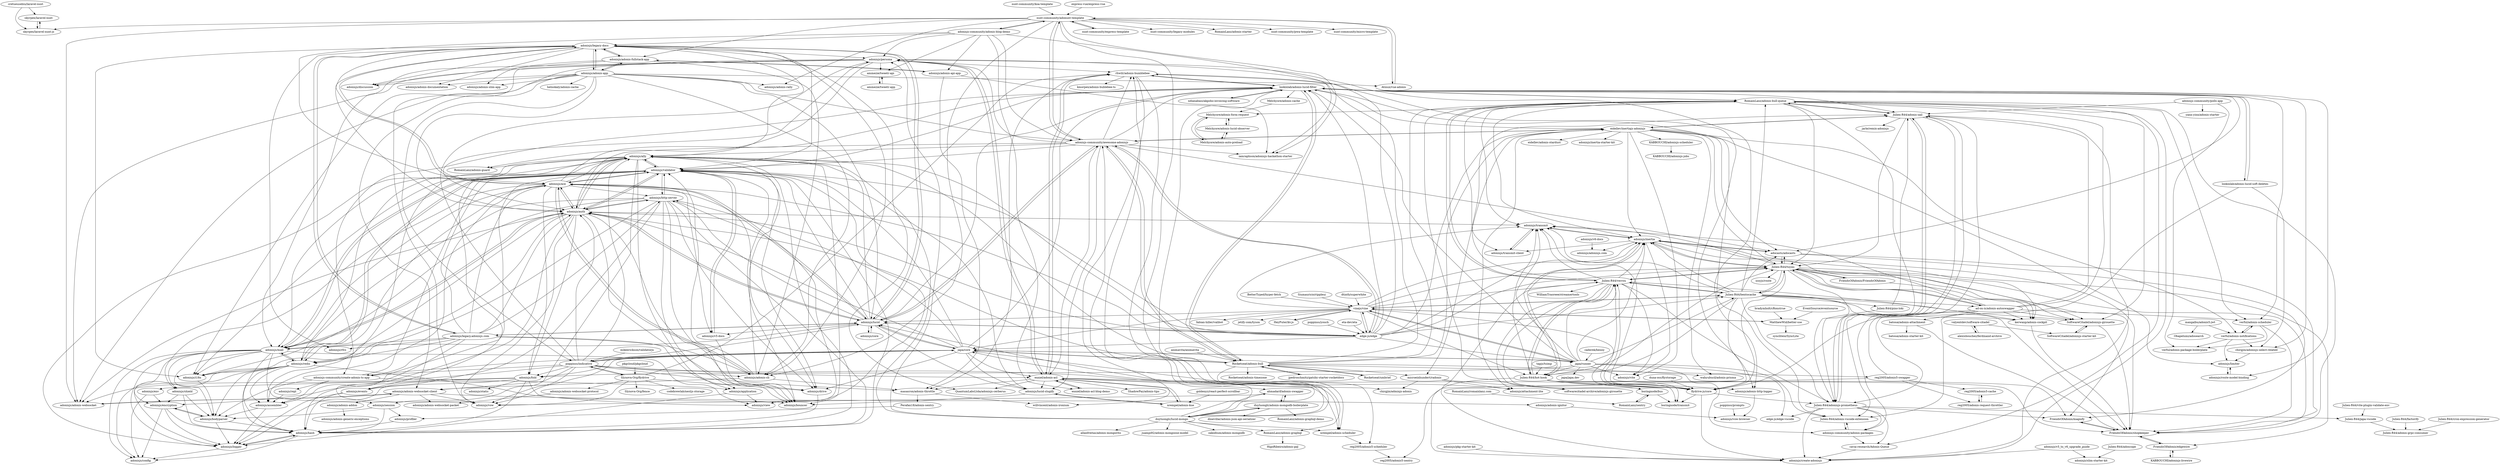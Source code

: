 digraph G {
"cretueusebiu/laravel-nuxt" -> "skyrpex/laravel-nuxt" ["e"=1]
"cretueusebiu/laravel-nuxt" -> "skyrpex/laravel-nuxt-js" ["e"=1]
"adonisjs-community/adonis-blog-demo" -> "iamraphson/adonisjs-hackathon-starter"
"adonisjs-community/adonis-blog-demo" -> "adonisjs/legacy-docs"
"adonisjs-community/adonis-blog-demo" -> "nuxt-community/adonuxt-template"
"adonisjs-community/adonis-blog-demo" -> "adonisjs-community/awesome-adonisjs"
"adonisjs-community/adonis-blog-demo" -> "adonisjs/persona"
"adonisjs-community/adonis-blog-demo" -> "adonisjs/ace"
"adonisjs-community/adonis-blog-demo" -> "ammezie/tweetr-api"
"adonisjs-community/adonis-blog-demo" -> "enniel/adonis-acl-blog-demo"
"adonisjs-community/adonis-blog-demo" -> "adonisjs/adonis-api-app"
"lookinlab/adonis-lucid-filter" -> "RomainLanz/adonis-bull-queue"
"lookinlab/adonis-lucid-filter" -> "lookinlab/adonis-lucid-soft-deletes"
"lookinlab/adonis-lucid-filter" -> "Julien-R44/adonis-vscode-extension"
"lookinlab/adonis-lucid-filter" -> "Melchyore/adonis-cache"
"lookinlab/adonis-lucid-filter" -> "Rocketseat/adonis-bull"
"lookinlab/adonis-lucid-filter" -> "chirgjin/adonisjs-select-related"
"lookinlab/adonis-lucid-filter" -> "reg2005/adonis5-scheduler"
"lookinlab/adonis-lucid-filter" -> "adonisjs/route-model-binding"
"lookinlab/adonis-lucid-filter" -> "Julien-R44/adonis-sail"
"lookinlab/adonis-lucid-filter" -> "verful/adonis-scheduler"
"lookinlab/adonis-lucid-filter" -> "adonisjs-community/create-adonis-ts-app"
"lookinlab/adonis-lucid-filter" -> "rhwilr/adonis-bumblebee"
"lookinlab/adonis-lucid-filter" -> "adocasts/adocasts"
"lookinlab/adonis-lucid-filter" -> "ndianabasi/akpoho-invoicing-software"
"lookinlab/adonis-lucid-filter" -> "adonisjs/validator"
"adonisjs/http-server" -> "adonisjs/auth"
"adonisjs/http-server" -> "adonisjs/validator"
"adonisjs/http-server" -> "adonisjs/drive"
"adonisjs/http-server" -> "adonisjs/view"
"adonisjs/http-server" -> "adonisjs/bouncer"
"adonisjs/http-server" -> "adonisjs/events"
"adonisjs/http-server" -> "adonisjs/redis"
"adonisjs/http-server" -> "adonisjs/i18n"
"adonisjs/http-server" -> "adonisjs/hash"
"adonisjs/http-server" -> "adonisjs/mail"
"adonisjs/http-server" -> "adonisjs/application"
"adonisjs/env" -> "adonisjs/config"
"adonisjs/env" -> "adonisjs/encryption"
"adonisjs/adonis-api-app" -> "iamraphson/adonisjs-hackathon-starter"
"adonisjs/adonis-api-app" -> "adonisjs/adonis-fullstack-app"
"adonisjs/adonis-api-app" -> "masasron/adonis-throttle"
"rhwilr/adonis-bumblebee" -> "enniel/adonis-acl"
"rhwilr/adonis-bumblebee" -> "masasron/adonis-throttle"
"rhwilr/adonis-bumblebee" -> "lookinlab/adonis-lucid-filter"
"rhwilr/adonis-bumblebee" -> "adonisjs/adonis-http-logger"
"rhwilr/adonis-bumblebee" -> "willvincent/adonis-ironium"
"rhwilr/adonis-bumblebee" -> "kmorpex/adonis-bublebee-ts"
"rhwilr/adonis-bumblebee" -> "RomainLanz/adonis-graphql"
"adonisjs/adonis-websocket-protocol" -> "adonisjs/adonis-websocket-packet"
"Perafan18/adonis-sentry" -> "adonisjs/profiler"
"adonisjs/legacy.adonisjs.com" -> "adonisjs/legacy-docs"
"adonisjs/legacy.adonisjs.com" -> "adonisjs/validator"
"adonisjs/legacy.adonisjs.com" -> "adonisjs/lucid"
"adonisjs/legacy.adonisjs.com" -> "adonisjs/auth"
"adonisjs/legacy.adonisjs.com" -> "adonisjs/rfcs"
"adonisjs/legacy.adonisjs.com" -> "adonisjs/ace"
"adonisjs/legacy.adonisjs.com" -> "adonisjs/http-server"
"adonisjs/legacy.adonisjs.com" -> "adonisjs-community/create-adonis-ts-app"
"adonisjs/legacy.adonisjs.com" -> "adonisjs/adonis-cli"
"adonisjs/legacy.adonisjs.com" -> "adonisjs/bouncer"
"adonisjs/legacy.adonisjs.com" -> "adonisjs/redis"
"adonisjs/legacy.adonisjs.com" -> "adonisjs/mail"
"adonisjs/legacy.adonisjs.com" -> "adonisjs/vow"
"adonisjs/persona" -> "enniel/adonis-acl"
"adonisjs/persona" -> "adonisjs/adonis-http-logger"
"adonisjs/persona" -> "adonisjs/adonis-websocket"
"adonisjs/persona" -> "adonisjs/mail"
"adonisjs/persona" -> "adonisjs/vow"
"adonisjs/persona" -> "adonisjs/auth"
"adonisjs/persona" -> "adonisjs/i18n"
"adonisjs/persona" -> "rhwilr/adonis-bumblebee"
"adonisjs/persona" -> "ammezie/tweetr-api"
"adonisjs/persona" -> "RomainLanz/adonis-guard"
"adonisjs/adonis-fullstack-app" -> "adonisjs/adonis-slim-app"
"adonisjs/adonis-fullstack-app" -> "adonisjs/legacy-docs"
"adonisjs/adonis-fullstack-app" -> "adonisjs/adonis-app"
"adonisjs/adonis-fullstack-app" -> "adonisjs/adonis-api-app"
"adonisjs/adonis-fullstack-app" -> "adonisjs/discussion"
"adonisjs/adonis-fullstack-app" -> "adonisjs/adonis-cli"
"RomainLanz/adonis-graphql" -> "HigoRibeiro/adonis-gql"
"adonisjs/adonis-http-logger" -> "adonisjs/vow-browser"
"adonisjs/application" -> "adonisjs/logger"
"adonisjs/application" -> "adonisjs/view"
"ahmadarif/adonis-swagger" -> "duyluonglc/adonis-mongodb-boilerplate"
"ahmadarif/adonis-swagger" -> "adonisjs/vow"
"skyrpex/laravel-nuxt-js" -> "skyrpex/laravel-nuxt"
"enniel/adonis-acl-blog-demo" -> "enniel/adonis-acl"
"adonisjs-community/create-adonis-ts-app" -> "adonisjs/assembler"
"adonisjs-community/create-adonis-ts-app" -> "adonisjs/repl"
"adonisjs-community/create-adonis-ts-app" -> "adonisjs/validator"
"adonisjs-community/create-adonis-ts-app" -> "adonisjs/application"
"adonisjs-community/create-adonis-ts-app" -> "adonisjs/bodyparser"
"ammezie/tweetr-app" -> "ammezie/tweetr-api"
"skyrpex/laravel-nuxt" -> "skyrpex/laravel-nuxt-js"
"adonisjs/logger" -> "adonisjs/hash"
"adonisjs/logger" -> "adonisjs/config"
"adonisjs/events" -> "adonisjs/hash"
"adonisjs/events" -> "adonisjs/logger"
"adonisjs/hash" -> "adonisjs/config"
"adonisjs/hash" -> "adonisjs/logger"
"ammezie/tweetr-api" -> "ammezie/tweetr-app"
"adonisjs/lucid-slugify" -> "nrempel/adonis-kue"
"adonisjs/lucid-slugify" -> "adonisjs/validator"
"adonisjs/lucid-slugify" -> "adonisjs/bouncer"
"adonisjs/shield" -> "adonisjs/bodyparser"
"adonisjs/shield" -> "adonisjs/encryption"
"adonisjs/shield" -> "adonisjs/hash"
"adonisjs/adonis-addon" -> "adonisjs/adonis-generic-exceptions"
"adonisjs/drive" -> "adonisjs/hash"
"eta-dev/eta" -> "edge-js/edge" ["e"=1]
"Rocketseat/umbriel" -> "Rocketseat/adonis-bull" ["e"=1]
"jpedroschmitz/gatsby-starter-rocketdocs" -> "Rocketseat/adonis-bull" ["e"=1]
"pkgcloud/pkgcloud" -> "Slynova-Org/flydrive" ["e"=1]
"animavita/animavita" -> "Rocketseat/adonis-bull" ["e"=1]
"reg2005/adonis5-scheduler" -> "reg2005/adonis5-sentry"
"Rocketseat/adonis-bull" -> "lookinlab/adonis-lucid-filter"
"Rocketseat/adonis-bull" -> "Rocketseat/umbriel" ["e"=1]
"Rocketseat/adonis-bull" -> "adonisjs-community/awesome-adonisjs"
"Rocketseat/adonis-bull" -> "RomainLanz/adonis-bull-queue"
"Rocketseat/adonis-bull" -> "japa/core"
"Rocketseat/adonis-bull" -> "adonisjs/ally"
"Rocketseat/adonis-bull" -> "wahyubucil/adonis-prisma"
"Rocketseat/adonis-bull" -> "adonisjs/auth"
"Rocketseat/adonis-bull" -> "Rocketseat/adonis-timezone"
"Rocketseat/adonis-bull" -> "reg2005/adonis5-swagger"
"Rocketseat/adonis-bull" -> "microeinhundert/radonis"
"Rocketseat/adonis-bull" -> "eidellev/inertiajs-adonisjs"
"Rocketseat/adonis-bull" -> "jpedroschmitz/gatsby-starter-rocketdocs" ["e"=1]
"Rocketseat/adonis-bull" -> "chirgjin/adminjs-adonis"
"Rocketseat/adonis-bull" -> "rhwilr/adonis-bumblebee"
"caderek/benny" -> "japa/runner"
"reg2005/adonis5-swagger" -> "reg2005/adonis-request-throttler"
"reg2005/adonis5-swagger" -> "reg2005/adonis5-sentry"
"reg2005/adonis5-swagger" -> "Julien-R44/adonis-sail"
"reg2005/adonis5-swagger" -> "reg2005/adonis5-cache"
"adonisjs/encryption" -> "adonisjs/hash"
"adonisjs/encryption" -> "adonisjs/logger"
"adonisjs/encryption" -> "adonisjs/config"
"adonisjs/encryption" -> "adonisjs/bodyparser"
"reg2005/adonis5-cache" -> "reg2005/adonis-request-throttler"
"poppinss/prompts" -> "adonisjs/vow-browser"
"adonisjs/profiler" -> "adonisjs/hash"
"adonisjs/assembler" -> "adonisjs/logger"
"adonisjs/assembler" -> "adonisjs/bodyparser"
"EventSource/eventsource" -> "MatthewWid/better-sse" ["e"=1]
"ndianabasi/akpoho-invoicing-software" -> "lookinlab/adonis-lucid-filter"
"eidellev/inertiajs-adonisjs" -> "Julien-R44/adonis-sail"
"eidellev/inertiajs-adonisjs" -> "adonisjs/inertia"
"eidellev/inertiajs-adonisjs" -> "microeinhundert/radonis"
"eidellev/inertiajs-adonisjs" -> "adonisjs/vite"
"eidellev/inertiajs-adonisjs" -> "eidellev/adonis-stardust"
"eidellev/inertiajs-adonisjs" -> "wahyubucil/adonis-prisma"
"eidellev/inertiajs-adonisjs" -> "Julien-R44/tuyau"
"eidellev/inertiajs-adonisjs" -> "lookinlab/adonis-lucid-filter"
"eidellev/inertiajs-adonisjs" -> "verful/adonis-notifications"
"eidellev/inertiajs-adonisjs" -> "adonisjs/limiter"
"eidellev/inertiajs-adonisjs" -> "adonisjs/attachment-lite"
"eidellev/inertiajs-adonisjs" -> "adocasts/adocasts"
"eidellev/inertiajs-adonisjs" -> "adonisjs/inertia-starter-kit"
"eidellev/inertiajs-adonisjs" -> "adonisjs-community/awesome-adonisjs"
"eidellev/inertiajs-adonisjs" -> "KABBOUCHI/adonisjs-scheduler"
"MatthewWid/better-sse" -> "vinejs/vine"
"MatthewWid/better-sse" -> "syncliteio/SyncLite"
"Julien-R44/pino-loki" -> "Julien-R44/adonisjs-prometheus"
"Julien-R44/pino-loki" -> "Julien-R44/adonis-sail"
"poppinss/indicative" -> "japa/core"
"poppinss/indicative" -> "adonisjs/fold"
"poppinss/indicative" -> "adonisjs/vow"
"poppinss/indicative" -> "Slynova-Org/flydrive"
"poppinss/indicative" -> "enniel/adonis-acl"
"poppinss/indicative" -> "adonisjs/auth"
"poppinss/indicative" -> "masasron/adonis-throttle"
"poppinss/indicative" -> "adonisjs/ally"
"poppinss/indicative" -> "adonisjs/lucid"
"poppinss/indicative" -> "nrempel/adonis-scheduler"
"poppinss/indicative" -> "adonisjs/persona"
"poppinss/indicative" -> "adonisjs-community/create-adonis-ts-app"
"poppinss/indicative" -> "adonisjs/adonis-websocket-client"
"poppinss/indicative" -> "adonisjs/adonis-cli"
"poppinss/indicative" -> "adonisjs/adonis-websocket"
"adonisjs/transmit" -> "adonisjs/transmit-client"
"adonisjs/transmit" -> "adonisjs/inertia"
"adonisjs-community/polls-app" -> "yann-yinn/adonis-starter"
"adonisjs-community/polls-app" -> "verful/adonis-package-boilerplate"
"adonisjs-community/polls-app" -> "Julien-R44/adonis-sail"
"adonisjs/v5-docs" -> "adonisjs/validator"
"adonisjs/v5-docs" -> "adonisjs/bouncer"
"lookinlab/adonis-lucid-soft-deletes" -> "lookinlab/adonis-lucid-filter"
"lookinlab/adonis-lucid-soft-deletes" -> "chirgjin/adonisjs-select-related"
"lookinlab/adonis-lucid-soft-deletes" -> "Julien-R44/adonis-vscode-extension"
"cavai-research/Adonis-Queue" -> "adonisjs/create-adonisjs"
"adonisjs/repl" -> "adonisjs/assembler"
"reg2005/adonis-request-throttler" -> "reg2005/adonis5-cache"
"adonisjs/core" -> "adonisjs/lucid" ["e"=1]
"adonisjs/lucid" -> "adonisjs/ace"
"adonisjs/lucid" -> "adonisjs/auth"
"adonisjs/lucid" -> "adonisjs/validator"
"adonisjs/lucid" -> "adonisjs/legacy-docs"
"adonisjs/lucid" -> "edge-js/edge"
"adonisjs/lucid" -> "adonisjs-community/awesome-adonisjs"
"adonisjs/lucid" -> "adonisjs/http-server"
"adonisjs/lucid" -> "japa/core"
"adonisjs/lucid" -> "adonisjs/core" ["e"=1]
"adonisjs/lucid" -> "lookinlab/adonis-lucid-filter"
"adonisjs/lucid" -> "adonisjs/mail"
"adonisjs/lucid" -> "adonisjs/v5-docs"
"adonisjs/lucid" -> "adonisjs/ally"
"adonisjs/lucid" -> "adonisjs/legacy.adonisjs.com"
"adonisjs/lucid" -> "adonisjs/lucid-slugify"
"adonisjs/adonis-cli" -> "adonisjs/adonis-websocket-client"
"adonisjs/adonis-cli" -> "adonisjs/validator"
"adonisjs/adonis-cli" -> "masasron/adonis-throttle"
"adonisjs/adonis-cli" -> "adonisjs/ace"
"adonisjs/adonis-cli" -> "adonisjs/ally"
"BetterTyped/hyper-fetch" -> "vinejs/vine" ["e"=1]
"chirgjin/adonisjs-select-related" -> "adonisjs/limiter"
"maxgalbu/adonis5-jwt" -> "verful/adonis-notifications"
"maxgalbu/adonis5-jwt" -> "Obapelumi/adosearch"
"adonisjs/ace" -> "adonisjs/auth"
"adonisjs/ace" -> "adonisjs/validator"
"adonisjs/ace" -> "adonisjs/lucid"
"adonisjs/ace" -> "adonisjs/mail"
"adonisjs/ace" -> "adonisjs/v5-docs"
"adonisjs/ace" -> "adonisjs/http-server"
"adonisjs/ace" -> "adonisjs/redis"
"adonisjs/ace" -> "adonisjs/fold"
"adonisjs/ace" -> "adonisjs/ally"
"adonisjs/ace" -> "adonisjs/adonis-cli"
"adonisjs/ace" -> "lookinlab/adonis-lucid-filter"
"adonisjs/ace" -> "adonisjs/assembler"
"adonisjs/ace" -> "adonisjs/legacy-docs"
"adonisjs/ace" -> "adonisjs/drive"
"adonisjs/ace" -> "adonisjs/shield"
"adonisjs/validator" -> "adonisjs/auth"
"adonisjs/validator" -> "adonisjs/mail"
"adonisjs/validator" -> "adonisjs/http-server"
"adonisjs/validator" -> "adonisjs/redis"
"adonisjs/validator" -> "adonisjs/assembler"
"adonisjs/validator" -> "adonisjs/bouncer"
"adonisjs/validator" -> "adonisjs/ace"
"adonisjs/validator" -> "adonisjs/i18n"
"adonisjs/validator" -> "adonisjs/ally"
"adonisjs/validator" -> "adonisjs/view"
"adonisjs/validator" -> "adonisjs/drive"
"adonisjs/validator" -> "adonisjs/hash"
"adonisjs/validator" -> "adonisjs/v5-docs"
"adonisjs/legacy-docs" -> "adonisjs/validator"
"adonisjs/legacy-docs" -> "adonisjs/adonis-documentation"
"adonisjs/legacy-docs" -> "adonisjs/rfcs"
"adonisjs/legacy-docs" -> "adonisjs/legacy.adonisjs.com"
"adonisjs/legacy-docs" -> "adonisjs/lucid"
"adonisjs/legacy-docs" -> "adonisjs/adonis-fullstack-app"
"adonisjs/legacy-docs" -> "adonisjs/ace"
"adonisjs/legacy-docs" -> "adonisjs/auth"
"adonisjs/legacy-docs" -> "adonisjs/ally"
"adonisjs/legacy-docs" -> "adonisjs/adonis-app"
"adonisjs/legacy-docs" -> "adonisjs/i18n"
"adonisjs/legacy-docs" -> "adonisjs/adonis-cli"
"adonisjs/legacy-docs" -> "QuantumLabsLtda/adonisjs-cerberus"
"adonisjs/legacy-docs" -> "adonisjs/discussion"
"adonisjs/legacy-docs" -> "adonisjs/persona"
"adocasts/adocasts" -> "FriendsOfAdonis/shopkeeper"
"adocasts/adocasts" -> "FriendsOfAdonis/magnify"
"adocasts/adocasts" -> "Julien-R44/tuyau"
"adocasts/adocasts" -> "adonisjs/inertia"
"adonisjs/adonis-app" -> "adonisjs/legacy-docs"
"adonisjs/adonis-app" -> "adonisjs/adonis-documentation"
"adonisjs/adonis-app" -> "adonisjs/adonis-fullstack-app"
"adonisjs/adonis-app" -> "adonisjs/adonis-websocket-client"
"adonisjs/adonis-app" -> "adonisjs/discussion"
"adonisjs/adonis-app" -> "adonisjs/adonis-websocket"
"adonisjs/adonis-app" -> "adonisjs/adonis-rally"
"adonisjs/adonis-app" -> "adonisjs/auth"
"adonisjs/adonis-app" -> "adonisjs/adonis-cli"
"adonisjs/adonis-app" -> "poppinss/indicative"
"adonisjs/adonis-app" -> "helnokaly/adonis-cache"
"adonisjs/adonis-app" -> "Atinux/vue-adonis"
"adonisjs/adonis-app" -> "adonisjs/lucid"
"adonisjs/adonis-app" -> "adonisjs/adonis-slim-app"
"adonisjs/adonis-app" -> "adonisjs-community/awesome-adonisjs"
"Julien-R44/adonisjs-prometheus" -> "Julien-R44/adonis-sail"
"Julien-R44/adonisjs-prometheus" -> "adonisjs/create-adonisjs"
"Julien-R44/adonisjs-prometheus" -> "Julien-R44/adonis-vscode-extension"
"Julien-R44/adonisjs-prometheus" -> "edge-js/edge-vscode"
"Julien-R44/adonisjs-prometheus" -> "cavai-research/Adonis-Queue"
"Julien-R44/adonisjs-prometheus" -> "FriendsOfAdonis/magnify"
"Julien-R44/adonisjs-prometheus" -> "adonisjs-community/adonis-packages"
"Julien-R44/adonisjs-prometheus" -> "Julien-R44/japa-vscode"
"japa/runner" -> "japa/core"
"japa/runner" -> "Julien-R44/hot-hook"
"japa/runner" -> "lookinlab/adonis-lucid-filter"
"japa/runner" -> "Julien-R44/verrou"
"japa/runner" -> "adonisjs/transmit"
"japa/runner" -> "adonisjs/inertia"
"japa/runner" -> "adonisjs-community/adonis-packages"
"japa/runner" -> "adonisjs/fold"
"japa/runner" -> "adonisjs/vite"
"japa/runner" -> "Julien-R44/adonis-vscode-extension"
"japa/runner" -> "Julien-R44/bentocache"
"japa/runner" -> "edge-js/edge-vscode"
"japa/runner" -> "japa/japa.dev"
"japa/runner" -> "vinejs/vine"
"adonisjs/fold" -> "adonisjs/logger"
"adonisjs/fold" -> "adonisjs/events"
"adonisjs/fold" -> "adonisjs/encryption"
"adonisjs/fold" -> "adonisjs/env"
"adonisjs/fold" -> "adonisjs/static"
"adonisjs/fold" -> "adonisjs/bouncer"
"adonisjs/fold" -> "adonisjs/hash"
"Julien-R44/adonis-sail" -> "Julien-R44/adonisjs-prometheus"
"Julien-R44/adonis-sail" -> "adonisjs-community/adonis-packages"
"Julien-R44/adonis-sail" -> "Julien-R44/adonis-vscode-extension"
"Julien-R44/adonis-sail" -> "eidellev/inertiajs-adonisjs"
"Julien-R44/adonis-sail" -> "adonisjs/create-adonisjs"
"Julien-R44/adonis-sail" -> "RomainLanz/adonis-bull-queue"
"Julien-R44/adonis-sail" -> "jarle/remix-adonisjs"
"Julien-R44/adonis-sail" -> "Julien-R44/tuyau"
"adonisjs/route-model-binding" -> "adonisjs/limiter"
"ad-on-is/adonis-autoswagger" -> "Julien-R44/tuyau"
"ad-on-is/adonis-autoswagger" -> "adonisjs/transmit"
"ad-on-is/adonis-autoswagger" -> "kerwanp/adonis-cockpit"
"ad-on-is/adonis-autoswagger" -> "RomainLanz/adonis-bull-queue"
"ad-on-is/adonis-autoswagger" -> "batosai/adonis-attachment"
"ad-on-is/adonis-autoswagger" -> "Julien-R44/adonisjs-prometheus"
"ad-on-is/adonis-autoswagger" -> "Julien-R44/adonis-sail"
"ad-on-is/adonis-autoswagger" -> "flydrive-js/core"
"ad-on-is/adonis-autoswagger" -> "SoftwareCitadel/adonisjs-girouette"
"ad-on-is/adonis-autoswagger" -> "verful/adonis-scheduler"
"Julien-R44/adonis-vscode-extension" -> "adonisjs-community/adonis-packages"
"microeinhundert/radonis" -> "softwarecitadel-archive/adonisjs-girouette"
"microeinhundert/radonis" -> "chirgjin/adminjs-adonis"
"microeinhundert/radonis" -> "adonisjs/attachment-lite"
"adonisjs-community/adonis-packages" -> "cavai-research/Adonis-Queue"
"adonisjs-community/adonis-packages" -> "Julien-R44/adonis-vscode-extension"
"verful/adonis-notifications" -> "verful/adonis-scheduler"
"verful/adonis-notifications" -> "chirgjin/adonisjs-select-related"
"verful/adonis-notifications" -> "adonisjs/limiter"
"verful/adonis-notifications" -> "verful/adonis-package-boilerplate"
"Melchyore/adonis-lucid-observer" -> "Melchyore/adonis-form-request"
"Melchyore/adonis-lucid-observer" -> "Melchyore/adonis-auto-preload"
"Melchyore/adonis-cache" -> "Melchyore/adonis-form-request"
"Julien-R44/adoscope" -> "adonisjs/slim-starter-kit"
"Julien-R44/cron-expression-generator" -> "Julien-R44/adonis-grpc-consumer"
"Siumauricio/rippleui" -> "vinejs/vine" ["e"=1]
"mikeerickson/validatorjs" -> "poppinss/indicative" ["e"=1]
"Julien-R44/vite-plugin-validate-env" -> "Julien-R44/japa-vscode"
"KABBOUCHI/adonisjs-scheduler" -> "KABBOUCHI/adonisjs-jobs"
"adonisjs/mail" -> "adonisjs/redis"
"adonisjs/mail" -> "adonisjs/validator"
"adonisjs/mail" -> "adonisjs/auth"
"adonisjs/mail" -> "adonisjs/view"
"adonisjs/mail" -> "adonisjs/i18n"
"adonisjs/mail" -> "adonisjs/bodyparser"
"adonisjs/mail" -> "adonisjs/encryption"
"adonisjs/mail" -> "adonisjs/session"
"adonisjs/mail" -> "adonisjs/config"
"adonisjs/mail" -> "adonisjs/hash"
"adonisjs/mail" -> "adonisjs/logger"
"adonisjs/mail" -> "adonisjs/shield"
"adonisjs/auth" -> "adonisjs/validator"
"adonisjs/auth" -> "adonisjs/http-server"
"adonisjs/auth" -> "adonisjs/mail"
"adonisjs/auth" -> "adonisjs/bouncer"
"adonisjs/auth" -> "adonisjs/ace"
"adonisjs/auth" -> "adonisjs/redis"
"adonisjs/auth" -> "adonisjs/i18n"
"adonisjs/auth" -> "adonisjs/lucid"
"adonisjs/auth" -> "adonisjs/drive"
"adonisjs/auth" -> "adonisjs/ally"
"adonisjs/auth" -> "adonisjs/fold"
"adonisjs/auth" -> "adonisjs/vow"
"adonisjs/auth" -> "adonisjs/hash"
"adonisjs/auth" -> "adonisjs/adonis-websocket"
"adonisjs/auth" -> "adonisjs/transmit"
"adonisjs/limiter" -> "adonisjs/route-model-binding"
"RomainLanz/adonis-bull-queue" -> "cavai-research/Adonis-Queue"
"RomainLanz/adonis-bull-queue" -> "lookinlab/adonis-lucid-filter"
"RomainLanz/adonis-bull-queue" -> "adonisjs/transmit"
"RomainLanz/adonis-bull-queue" -> "Julien-R44/adonis-sail"
"RomainLanz/adonis-bull-queue" -> "adonisjs/transmit-client"
"RomainLanz/adonis-bull-queue" -> "Julien-R44/adonisjs-prometheus"
"RomainLanz/adonis-bull-queue" -> "Julien-R44/verrou"
"RomainLanz/adonis-bull-queue" -> "SoftwareCitadel/adonisjs-girouette"
"RomainLanz/adonis-bull-queue" -> "verful/adonis-scheduler"
"RomainLanz/adonis-bull-queue" -> "adonisjs/create-adonisjs"
"RomainLanz/adonis-bull-queue" -> "Melchyore/adonis-form-request"
"RomainLanz/adonis-bull-queue" -> "softwarecitadel-archive/adonisjs-girouette"
"RomainLanz/adonis-bull-queue" -> "FriendsOfAdonis/shopkeeper"
"RomainLanz/adonis-bull-queue" -> "adonisjs/inertia"
"RomainLanz/adonis-bull-queue" -> "Julien-R44/tuyau"
"Julien-R44/japa-vscode" -> "Julien-R44/adonis-grpc-consumer"
"Julien-R44/factorify" -> "Julien-R44/adonis-grpc-consumer"
"Melchyore/adonis-auto-preload" -> "Melchyore/adonis-form-request"
"Melchyore/adonis-auto-preload" -> "Melchyore/adonis-lucid-observer"
"Melchyore/adonis-form-request" -> "Melchyore/adonis-auto-preload"
"Melchyore/adonis-form-request" -> "Melchyore/adonis-lucid-observer"
"adonisjs-community/awesome-adonisjs" -> "adonisjs/lucid"
"adonisjs-community/awesome-adonisjs" -> "Rocketseat/adonis-bull"
"adonisjs-community/awesome-adonisjs" -> "lookinlab/adonis-lucid-filter"
"adonisjs-community/awesome-adonisjs" -> "eidellev/inertiajs-adonisjs"
"adonisjs-community/awesome-adonisjs" -> "adonisjs/ally"
"adonisjs-community/awesome-adonisjs" -> "adonisjs/auth"
"adonisjs-community/awesome-adonisjs" -> "rhwilr/adonis-bumblebee"
"adonisjs-community/awesome-adonisjs" -> "iamraphson/adonisjs-hackathon-starter"
"adonisjs-community/awesome-adonisjs" -> "edge-js/edge"
"adonisjs-community/awesome-adonisjs" -> "enniel/adonis-acl"
"adonisjs-community/awesome-adonisjs" -> "adonisjs/persona"
"adonisjs-community/awesome-adonisjs" -> "adonisjs/validator"
"adonisjs-community/awesome-adonisjs" -> "nuxt-community/adonuxt-template"
"adonisjs-community/awesome-adonisjs" -> "adocasts/adocasts"
"adonisjs-community/awesome-adonisjs" -> "adonisjs/lucid-slugify"
"HeyPuter/kv.js" -> "vinejs/vine" ["e"=1]
"vinejs/vine" -> "Julien-R44/bentocache"
"vinejs/vine" -> "Julien-R44/verrou"
"vinejs/vine" -> "Julien-R44/tuyau"
"vinejs/vine" -> "adonisjs/lucid"
"vinejs/vine" -> "edge-js/edge"
"vinejs/vine" -> "japa/runner"
"vinejs/vine" -> "adonisjs/inertia"
"vinejs/vine" -> "flydrive-js/core"
"vinejs/vine" -> "Julien-R44/hot-hook"
"vinejs/vine" -> "fabian-hiller/valibot" ["e"=1]
"vinejs/vine" -> "HeyPuter/kv.js" ["e"=1]
"vinejs/vine" -> "japa/core"
"vinejs/vine" -> "jetify-com/tyson" ["e"=1]
"vinejs/vine" -> "MatthewWid/better-sse"
"vinejs/vine" -> "adonisjs/transmit"
"bradymholt/cRonstrue" -> "MatthewWid/better-sse" ["e"=1]
"dtinth/superwhite" -> "vinejs/vine"
"adonisjs/pkg-starter-kit" -> "adonisjs/create-adonisjs"
"Julien-R44/bentocache" -> "Julien-R44/verrou"
"Julien-R44/bentocache" -> "Julien-R44/tuyau"
"Julien-R44/bentocache" -> "Julien-R44/hot-hook"
"Julien-R44/bentocache" -> "adonisjs/inertia"
"Julien-R44/bentocache" -> "RomainLanz/adonis-bull-queue"
"Julien-R44/bentocache" -> "flydrive-js/core"
"Julien-R44/bentocache" -> "FriendsOfAdonis/shopkeeper"
"Julien-R44/bentocache" -> "SoftwareCitadel/adonisjs-girouette"
"Julien-R44/bentocache" -> "adonisjs/transmit"
"Julien-R44/bentocache" -> "Julien-R44/adonisjs-prometheus"
"Julien-R44/bentocache" -> "kerwanp/adonis-cockpit"
"Julien-R44/bentocache" -> "adocasts/adocasts"
"Julien-R44/bentocache" -> "ad-on-is/adonis-autoswagger"
"Julien-R44/bentocache" -> "Julien-R44/pino-loki"
"Julien-R44/bentocache" -> "vinejs/vine"
"nrempel/adonis-scheduler" -> "reg2005/adonis5-scheduler"
"nrempel/adonis-kue" -> "enniel/adonis-acl"
"nrempel/adonis-kue" -> "adonisjs/lucid-slugify"
"goldenyz/react-perfect-scrollbar" -> "nrempel/adonis-kue" ["e"=1]
"adonisjs/i18n" -> "adonisjs/bodyparser"
"adonisjs/redis" -> "adonisjs/mail"
"adonisjs/redis" -> "adonisjs/validator"
"adonisjs/redis" -> "adonisjs/bodyparser"
"adonisjs/redis" -> "adonisjs/config"
"adonisjs/redis" -> "adonisjs/assembler"
"adonisjs/redis" -> "adonisjs/hash"
"adonisjs/redis" -> "adonisjs/i18n"
"adonisjs/redis" -> "adonisjs/logger"
"adonisjs/redis" -> "adonisjs/view"
"verful/adonis-scheduler" -> "verful/adonis-notifications"
"verful/adonis-scheduler" -> "FriendsOfAdonis/shopkeeper"
"verful/adonis-scheduler" -> "verful/adonis-package-boilerplate"
"adonisjs/v5_to_v6_upgrade_guide" -> "adonisjs/create-adonisjs"
"adonisjs/v5_to_v6_upgrade_guide" -> "adonisjs/slim-starter-kit"
"adonisjs/transmit-client" -> "adonisjs/transmit"
"adonisjs/v6-docs" -> "adonisjs/adonisjs.com"
"express-vue/express-vue" -> "nuxt-community/adonuxt-template" ["e"=1]
"tapjs/tsimp" -> "Julien-R44/hot-hook" ["e"=1]
"nuxt-community/express-template" -> "nuxt-community/adonuxt-template" ["e"=1]
"valyentdev/software-citadel" -> "alexisbouchez/ferdinand-archive"
"valyentdev/software-citadel" -> "SoftwareCitadel/adonisjs-starter-kit"
"RomainLanz/romainlanz.com" -> "RomainLanz/sentry" ["e"=1]
"duna-oss/flystorage" -> "flydrive-js/core"
"Atinux/vue-adonis" -> "nuxt-community/adonuxt-template"
"japa/core" -> "japa/runner"
"japa/core" -> "lookinlab/adonis-lucid-filter"
"japa/core" -> "adonisjs/fold"
"japa/core" -> "adonisjs/lucid"
"japa/core" -> "adonisjs/validator"
"japa/core" -> "adonisjs/auth"
"japa/core" -> "adonisjs/drive"
"japa/core" -> "adonisjs/vow"
"japa/core" -> "Rocketseat/adonis-bull"
"japa/core" -> "adonisjs/attachment-lite"
"japa/core" -> "adonisjs/http-server"
"japa/core" -> "poppinss/indicative"
"japa/core" -> "enniel/adonis-acl"
"japa/core" -> "adonisjs-community/create-adonis-ts-app"
"japa/core" -> "adonisjs/lucid-slugify"
"nuxt-community/adonuxt-template" -> "Atinux/vue-adonis"
"nuxt-community/adonuxt-template" -> "adonisjs-community/awesome-adonisjs"
"nuxt-community/adonuxt-template" -> "iamraphson/adonisjs-hackathon-starter"
"nuxt-community/adonuxt-template" -> "nuxt-community/legacy-modules" ["e"=1]
"nuxt-community/adonuxt-template" -> "nuxt-community/express-template" ["e"=1]
"nuxt-community/adonuxt-template" -> "adonisjs/adonis-cli"
"nuxt-community/adonuxt-template" -> "adonisjs-community/adonis-blog-demo"
"nuxt-community/adonuxt-template" -> "adonisjs/adonis-rally"
"nuxt-community/adonuxt-template" -> "nrempel/adonis-scheduler"
"nuxt-community/adonuxt-template" -> "RomainLanz/adonis-starter"
"nuxt-community/adonuxt-template" -> "nuxt-community/pwa-template" ["e"=1]
"nuxt-community/adonuxt-template" -> "nuxt-community/micro-template" ["e"=1]
"nuxt-community/adonuxt-template" -> "adonisjs/adonis-fullstack-app"
"nuxt-community/adonuxt-template" -> "skyrpex/laravel-nuxt-js"
"nuxt-community/adonuxt-template" -> "adonisjs/adonis-websocket"
"Julien-R44/hot-hook" -> "adonisjs/inertia"
"Julien-R44/hot-hook" -> "boringnode/bus"
"Julien-R44/hot-hook" -> "FriendsOfAdonis/shopkeeper"
"Julien-R44/hot-hook" -> "adonisjs/create-adonisjs"
"Julien-R44/hot-hook" -> "adonisjs/transmit"
"Julien-R44/hot-hook" -> "Julien-R44/verrou"
"Julien-R44/hot-hook" -> "flydrive-js/core"
"Julien-R44/hot-hook" -> "FriendsOfAdonis/magnify"
"Julien-R44/hot-hook" -> "boringnode/transmit"
"Julien-R44/hot-hook" -> "Julien-R44/tuyau"
"Julien-R44/tuyau" -> "SoftwareCitadel/adonisjs-girouette"
"Julien-R44/tuyau" -> "FriendsOfAdonis/shopkeeper"
"Julien-R44/tuyau" -> "Julien-R44/verrou"
"Julien-R44/tuyau" -> "izzyjs/route"
"Julien-R44/tuyau" -> "adonisjs/transmit"
"Julien-R44/tuyau" -> "adonisjs/inertia"
"Julien-R44/tuyau" -> "adocasts/adocasts"
"Julien-R44/tuyau" -> "FriendsOfAdonis/FriendsOfAdonis"
"Julien-R44/tuyau" -> "FriendsOfAdonis/edgewire"
"Julien-R44/tuyau" -> "Julien-R44/bentocache"
"Julien-R44/tuyau" -> "Julien-R44/adonisjs-prometheus"
"Julien-R44/tuyau" -> "kerwanp/adonis-cockpit"
"Julien-R44/tuyau" -> "ad-on-is/adonis-autoswagger"
"Julien-R44/tuyau" -> "flydrive-js/core"
"Julien-R44/tuyau" -> "FriendsOfAdonis/magnify"
"poppinss/youch" -> "edge-js/edge" ["e"=1]
"adonisjs/ally" -> "adonisjs/validator"
"adonisjs/ally" -> "adonisjs/auth"
"adonisjs/ally" -> "adonisjs/redis"
"adonisjs/ally" -> "adonisjs/session"
"adonisjs/ally" -> "adonisjs/mail"
"adonisjs/ally" -> "adonisjs/assembler"
"adonisjs/ally" -> "adonisjs/bouncer"
"adonisjs/ally" -> "adonisjs/hash"
"adonisjs/ally" -> "adonisjs/logger"
"adonisjs/ally" -> "adonisjs/events"
"adonisjs/ally" -> "RomainLanz/adonis-guard"
"adonisjs/ally" -> "adonisjs/application"
"duyluonglc/adonis-mongodb-boilerplate" -> "duyluonglc/lucid-mongo"
"duyluonglc/adonis-mongodb-boilerplate" -> "ahmadarif/adonis-swagger"
"duyluonglc/adonis-mongodb-boilerplate" -> "dinevillar/adonis-json-api-serializer"
"duyluonglc/adonis-mongodb-boilerplate" -> "RomainLanz/adonis-graphql-demo"
"Julien-R44/verrou" -> "Julien-R44/bentocache"
"Julien-R44/verrou" -> "Julien-R44/tuyau"
"Julien-R44/verrou" -> "flydrive-js/core"
"Julien-R44/verrou" -> "kerwanp/adonis-cockpit"
"Julien-R44/verrou" -> "WilliamTraoreee/streamertools" ["e"=1]
"Julien-R44/verrou" -> "Julien-R44/hot-hook"
"Julien-R44/verrou" -> "RomainLanz/adonis-bull-queue"
"Julien-R44/verrou" -> "adonisjs/vite"
"Julien-R44/verrou" -> "adonisjs/inertia"
"Julien-R44/verrou" -> "adonisjs/transmit"
"Julien-R44/verrou" -> "boringnode/transmit"
"Julien-R44/verrou" -> "Julien-R44/adonisjs-prometheus"
"Julien-R44/verrou" -> "adonisjs/create-adonisjs"
"Julien-R44/verrou" -> "Julien-R44/adonis-sail"
"Julien-R44/verrou" -> "boringnode/bus"
"adonisjs/inertia" -> "adonisjs/transmit"
"adonisjs/inertia" -> "adonisjs/vite"
"adonisjs/inertia" -> "Julien-R44/tuyau"
"adonisjs/inertia" -> "Julien-R44/hot-hook"
"adonisjs/inertia" -> "FriendsOfAdonis/shopkeeper"
"adonisjs/inertia" -> "kerwanp/adonis-cockpit"
"adonisjs/inertia" -> "adonisjs/adonisjs.com"
"adonisjs/inertia" -> "adonisjs/transmit-client"
"adonisjs/inertia" -> "SoftwareCitadel/adonisjs-girouette"
"adonisjs/inertia" -> "adocasts/adocasts"
"adonisjs/adonis-websocket" -> "adonisjs/adonis-websocket-client"
"adonisjs/adonis-websocket-client" -> "adonisjs/adonis-websocket"
"adonisjs/adonis-websocket-client" -> "adonisjs/vow"
"adonisjs/adonis-websocket-client" -> "adonisjs/adonis-websocket-packet"
"adonisjs/adonis-websocket-client" -> "adonisjs/adonis-ignitor"
"adonisjs/adonis-websocket-client" -> "adonisjs/adonis-addon"
"Slynova-Org/flydrive" -> "poppinss/indicative"
"Slynova-Org/flydrive" -> "Slynova-Org/fence"
"Slynova-Org/flydrive" -> "adonisjs/drive"
"Slynova-Org/flydrive" -> "adonisjs/vow"
"Slynova-Org/flydrive" -> "rhwilr/adonis-bumblebee"
"Slynova-Org/flydrive" -> "codebrewlab/nestjs-storage" ["e"=1]
"Slynova-Org/flydrive" -> "adonisjs/adonis-websocket-protocol"
"flydrive-js/core" -> "adonisjs/create-adonisjs"
"flydrive-js/core" -> "Julien-R44/verrou"
"flydrive-js/core" -> "Julien-R44/adonisjs-prometheus"
"flydrive-js/core" -> "boringnode/transmit"
"flydrive-js/core" -> "adonisjs/transmit"
"boringnode/bus" -> "boringnode/transmit"
"boringnode/bus" -> "RomainLanz/sentry"
"KABBOUCHI/adonisjs-livewire" -> "FriendsOfAdonis/edgewire"
"batosai/adonis-attachment" -> "batosai/adonis-starter-kit"
"batosai/adonis-attachment" -> "FriendsOfAdonis/shopkeeper"
"edge-js/edge" -> "adonisjs/lucid"
"edge-js/edge" -> "adonisjs-community/awesome-adonisjs"
"edge-js/edge" -> "eidellev/inertiajs-adonisjs"
"edge-js/edge" -> "vinejs/vine"
"edge-js/edge" -> "adonisjs/persona"
"edge-js/edge" -> "adonisjs/ally"
"edge-js/edge" -> "adonisjs/validator"
"edge-js/edge" -> "adonisjs/inertia"
"edge-js/edge" -> "japa/runner"
"edge-js/edge" -> "adonisjs/ace"
"edge-js/edge" -> "adonisjs/auth"
"edge-js/edge" -> "japa/core"
"edge-js/edge" -> "Julien-R44/tuyau"
"edge-js/edge" -> "Julien-R44/bentocache"
"edge-js/edge" -> "lookinlab/adonis-lucid-filter"
"nuxt-community/koa-template" -> "nuxt-community/adonuxt-template" ["e"=1]
"masasron/adonis-throttle" -> "willvincent/adonis-ironium"
"masasron/adonis-throttle" -> "Perafan18/adonis-sentry"
"duyluonglc/lucid-mongo" -> "duyluonglc/adonis-mongodb-boilerplate"
"duyluonglc/lucid-mongo" -> "allanfreitas/adonis-mongorito"
"duyluonglc/lucid-mongo" -> "juampi92/adonis-mongoose-model"
"duyluonglc/lucid-mongo" -> "rhwilr/adonis-bumblebee"
"duyluonglc/lucid-mongo" -> "nrempel/adonis-scheduler"
"duyluonglc/lucid-mongo" -> "ahmadarif/adonis-swagger"
"duyluonglc/lucid-mongo" -> "zakodium/adonis-mongodb"
"duyluonglc/lucid-mongo" -> "adonisjs/ally"
"duyluonglc/lucid-mongo" -> "adonisjs/lucid"
"duyluonglc/lucid-mongo" -> "adonisjs-community/awesome-adonisjs"
"duyluonglc/lucid-mongo" -> "japa/core"
"duyluonglc/lucid-mongo" -> "RomainLanz/adonis-graphql"
"duyluonglc/lucid-mongo" -> "adonisjs/persona"
"SoftwareCitadel/adonisjs-girouette" -> "SoftwareCitadel/adonisjs-starter-kit"
"SoftwareCitadel/adonisjs-girouette" -> "FriendsOfAdonis/shopkeeper"
"alexisbouchez/ferdinand-archive" -> "valyentdev/software-citadel"
"SoftwareCitadel/adonisjs-starter-kit" -> "SoftwareCitadel/adonisjs-girouette"
"FriendsOfAdonis/edgewire" -> "KABBOUCHI/adonisjs-livewire"
"FriendsOfAdonis/edgewire" -> "FriendsOfAdonis/shopkeeper"
"kerwanp/adonis-cockpit" -> "FriendsOfAdonis/shopkeeper"
"FriendsOfAdonis/FriendsOfAdonis" -> "kerwanp/adonis-cockpit"
"FriendsOfAdonis/FriendsOfAdonis" -> "Julien-R44/tuyau"
"RomainLanz/sentry" -> "boringnode/bus"
"FriendsOfAdonis/shopkeeper" -> "FriendsOfAdonis/magnify"
"FriendsOfAdonis/shopkeeper" -> "FriendsOfAdonis/edgewire"
"FriendsOfAdonis/magnify" -> "FriendsOfAdonis/shopkeeper"
"adonisjs/adonis-ignitor" -> "adonisjs/vow-browser"
"enniel/adonis-acl" -> "enniel/adonis-acl-blog-demo"
"enniel/adonis-acl" -> "nrempel/adonis-kue"
"enniel/adonis-acl" -> "rhwilr/adonis-bumblebee"
"enniel/adonis-acl" -> "adonisjs/persona"
"enniel/adonis-acl" -> "nrempel/adonis-scheduler"
"enniel/adonis-acl" -> "adonisjs/lucid-slugify"
"enniel/adonis-acl" -> "ahmadarif/adonis-swagger"
"enniel/adonis-acl" -> "QuantumLabsLtda/adonisjs-cerberus"
"enniel/adonis-acl" -> "masasron/adonis-throttle"
"enniel/adonis-acl" -> "adonisjs/adonis-http-logger"
"enniel/adonis-acl" -> "ShadowPaz/adonis-tips"
"adonisjs/session" -> "adonisjs/hash"
"adonisjs/session" -> "adonisjs/bodyparser"
"adonisjs/session" -> "adonisjs/profiler"
"adonisjs/bodyparser" -> "adonisjs/encryption"
"adonisjs/bodyparser" -> "adonisjs/hash"
"adonisjs/bodyparser" -> "adonisjs/logger"
"cretueusebiu/laravel-nuxt" ["l"="-15.286,27.822", "c"=29]
"skyrpex/laravel-nuxt" ["l"="-8.437,-31.67"]
"skyrpex/laravel-nuxt-js" ["l"="-8.434,-31.643"]
"adonisjs-community/adonis-blog-demo" ["l"="-8.413,-31.551"]
"iamraphson/adonisjs-hackathon-starter" ["l"="-8.383,-31.561"]
"adonisjs/legacy-docs" ["l"="-8.453,-31.523"]
"nuxt-community/adonuxt-template" ["l"="-8.423,-31.569"]
"adonisjs-community/awesome-adonisjs" ["l"="-8.399,-31.478"]
"adonisjs/persona" ["l"="-8.407,-31.516"]
"adonisjs/ace" ["l"="-8.451,-31.498"]
"ammezie/tweetr-api" ["l"="-8.393,-31.584"]
"enniel/adonis-acl-blog-demo" ["l"="-8.369,-31.546"]
"adonisjs/adonis-api-app" ["l"="-8.403,-31.57"]
"lookinlab/adonis-lucid-filter" ["l"="-8.396,-31.425"]
"RomainLanz/adonis-bull-queue" ["l"="-8.404,-31.367"]
"lookinlab/adonis-lucid-soft-deletes" ["l"="-8.394,-31.405"]
"Julien-R44/adonis-vscode-extension" ["l"="-8.397,-31.383"]
"Melchyore/adonis-cache" ["l"="-8.356,-31.376"]
"Rocketseat/adonis-bull" ["l"="-8.377,-31.442"]
"chirgjin/adonisjs-select-related" ["l"="-8.363,-31.391"]
"reg2005/adonis5-scheduler" ["l"="-8.346,-31.462"]
"adonisjs/route-model-binding" ["l"="-8.353,-31.402"]
"Julien-R44/adonis-sail" ["l"="-8.386,-31.355"]
"verful/adonis-scheduler" ["l"="-8.37,-31.36"]
"adonisjs-community/create-adonis-ts-app" ["l"="-8.46,-31.457"]
"rhwilr/adonis-bumblebee" ["l"="-8.363,-31.483"]
"adocasts/adocasts" ["l"="-8.411,-31.39"]
"ndianabasi/akpoho-invoicing-software" ["l"="-8.356,-31.432"]
"adonisjs/validator" ["l"="-8.455,-31.483"]
"adonisjs/http-server" ["l"="-8.464,-31.476"]
"adonisjs/auth" ["l"="-8.44,-31.487"]
"adonisjs/drive" ["l"="-8.427,-31.493"]
"adonisjs/view" ["l"="-8.491,-31.476"]
"adonisjs/bouncer" ["l"="-8.468,-31.495"]
"adonisjs/events" ["l"="-8.488,-31.462"]
"adonisjs/redis" ["l"="-8.484,-31.491"]
"adonisjs/i18n" ["l"="-8.471,-31.504"]
"adonisjs/hash" ["l"="-8.477,-31.476"]
"adonisjs/mail" ["l"="-8.474,-31.486"]
"adonisjs/application" ["l"="-8.491,-31.453"]
"adonisjs/env" ["l"="-8.528,-31.475"]
"adonisjs/config" ["l"="-8.508,-31.477"]
"adonisjs/encryption" ["l"="-8.508,-31.484"]
"adonisjs/adonis-fullstack-app" ["l"="-8.448,-31.562"]
"masasron/adonis-throttle" ["l"="-8.377,-31.501"]
"enniel/adonis-acl" ["l"="-8.376,-31.515"]
"adonisjs/adonis-http-logger" ["l"="-8.359,-31.536"]
"willvincent/adonis-ironium" ["l"="-8.345,-31.482"]
"kmorpex/adonis-bublebee-ts" ["l"="-8.326,-31.478"]
"RomainLanz/adonis-graphql" ["l"="-8.299,-31.48"]
"adonisjs/adonis-websocket-protocol" ["l"="-8.331,-31.559"]
"adonisjs/adonis-websocket-packet" ["l"="-8.356,-31.564"]
"Perafan18/adonis-sentry" ["l"="-8.387,-31.463"]
"adonisjs/profiler" ["l"="-8.447,-31.453"]
"adonisjs/legacy.adonisjs.com" ["l"="-8.458,-31.509"]
"adonisjs/lucid" ["l"="-8.43,-31.475"]
"adonisjs/rfcs" ["l"="-8.494,-31.53"]
"adonisjs/adonis-cli" ["l"="-8.436,-31.522"]
"adonisjs/vow" ["l"="-8.393,-31.51"]
"adonisjs/adonis-websocket" ["l"="-8.424,-31.535"]
"RomainLanz/adonis-guard" ["l"="-8.392,-31.494"]
"adonisjs/adonis-slim-app" ["l"="-8.472,-31.574"]
"adonisjs/adonis-app" ["l"="-8.451,-31.545"]
"adonisjs/discussion" ["l"="-8.477,-31.558"]
"HigoRibeiro/adonis-gql" ["l"="-8.251,-31.477"]
"adonisjs/vow-browser" ["l"="-8.335,-31.579"]
"adonisjs/logger" ["l"="-8.496,-31.47"]
"ahmadarif/adonis-swagger" ["l"="-8.328,-31.52"]
"duyluonglc/adonis-mongodb-boilerplate" ["l"="-8.301,-31.524"]
"adonisjs/assembler" ["l"="-8.484,-31.471"]
"adonisjs/repl" ["l"="-8.515,-31.446"]
"adonisjs/bodyparser" ["l"="-8.496,-31.483"]
"ammezie/tweetr-app" ["l"="-8.386,-31.611"]
"adonisjs/lucid-slugify" ["l"="-8.423,-31.505"]
"nrempel/adonis-kue" ["l"="-8.39,-31.529"]
"adonisjs/shield" ["l"="-8.504,-31.5"]
"adonisjs/adonis-addon" ["l"="-8.372,-31.59"]
"adonisjs/adonis-generic-exceptions" ["l"="-8.359,-31.614"]
"eta-dev/eta" ["l"="2.441,-30.873", "c"=735]
"edge-js/edge" ["l"="-8.431,-31.435"]
"Rocketseat/umbriel" ["l"="4.059,-20.798", "c"=396]
"jpedroschmitz/gatsby-starter-rocketdocs" ["l"="4.045,-20.856", "c"=396]
"pkgcloud/pkgcloud" ["l"="1.354,15.255", "c"=857]
"Slynova-Org/flydrive" ["l"="-8.35,-31.522"]
"animavita/animavita" ["l"="4.184,-20.765", "c"=396]
"reg2005/adonis5-sentry" ["l"="-8.311,-31.429"]
"japa/core" ["l"="-8.416,-31.458"]
"adonisjs/ally" ["l"="-8.447,-31.474"]
"wahyubucil/adonis-prisma" ["l"="-8.336,-31.419"]
"Rocketseat/adonis-timezone" ["l"="-8.321,-31.449"]
"reg2005/adonis5-swagger" ["l"="-8.319,-31.393"]
"microeinhundert/radonis" ["l"="-8.356,-31.416"]
"eidellev/inertiajs-adonisjs" ["l"="-8.377,-31.401"]
"chirgjin/adminjs-adonis" ["l"="-8.336,-31.436"]
"caderek/benny" ["l"="-8.557,-31.4"]
"japa/runner" ["l"="-8.447,-31.406"]
"reg2005/adonis-request-throttler" ["l"="-8.289,-31.371"]
"reg2005/adonis5-cache" ["l"="-8.274,-31.373"]
"poppinss/prompts" ["l"="-8.315,-31.604"]
"EventSource/eventsource" ["l"="-3.023,-32.873", "c"=30]
"MatthewWid/better-sse" ["l"="-8.529,-31.362"]
"adonisjs/inertia" ["l"="-8.428,-31.373"]
"adonisjs/vite" ["l"="-8.424,-31.393"]
"eidellev/adonis-stardust" ["l"="-8.335,-31.379"]
"Julien-R44/tuyau" ["l"="-8.424,-31.359"]
"verful/adonis-notifications" ["l"="-8.342,-31.36"]
"adonisjs/limiter" ["l"="-8.346,-31.387"]
"adonisjs/attachment-lite" ["l"="-8.376,-31.424"]
"adonisjs/inertia-starter-kit" ["l"="-8.338,-31.4"]
"KABBOUCHI/adonisjs-scheduler" ["l"="-8.312,-31.364"]
"vinejs/vine" ["l"="-8.46,-31.39"]
"syncliteio/SyncLite" ["l"="-8.577,-31.343"]
"Julien-R44/pino-loki" ["l"="-8.414,-31.315"]
"Julien-R44/adonisjs-prometheus" ["l"="-8.416,-31.341"]
"poppinss/indicative" ["l"="-8.409,-31.5"]
"adonisjs/fold" ["l"="-8.472,-31.464"]
"nrempel/adonis-scheduler" ["l"="-8.369,-31.527"]
"adonisjs/adonis-websocket-client" ["l"="-8.396,-31.547"]
"adonisjs/transmit" ["l"="-8.437,-31.383"]
"adonisjs/transmit-client" ["l"="-8.416,-31.378"]
"adonisjs-community/polls-app" ["l"="-8.338,-31.304"]
"yann-yinn/adonis-starter" ["l"="-8.312,-31.275"]
"verful/adonis-package-boilerplate" ["l"="-8.346,-31.332"]
"adonisjs/v5-docs" ["l"="-8.484,-31.506"]
"cavai-research/Adonis-Queue" ["l"="-8.389,-31.337"]
"adonisjs/create-adonisjs" ["l"="-8.421,-31.328"]
"adonisjs/core" ["l"="-0.38,-34.348", "c"=110]
"BetterTyped/hyper-fetch" ["l"="-12.732,-4.149", "c"=921]
"maxgalbu/adonis5-jwt" ["l"="-8.289,-31.325"]
"Obapelumi/adosearch" ["l"="-8.265,-31.31"]
"adonisjs/adonis-documentation" ["l"="-8.487,-31.547"]
"QuantumLabsLtda/adonisjs-cerberus" ["l"="-8.407,-31.534"]
"FriendsOfAdonis/shopkeeper" ["l"="-8.413,-31.35"]
"FriendsOfAdonis/magnify" ["l"="-8.428,-31.35"]
"adonisjs/adonis-rally" ["l"="-8.464,-31.59"]
"helnokaly/adonis-cache" ["l"="-8.499,-31.579"]
"Atinux/vue-adonis" ["l"="-8.441,-31.594"]
"edge-js/edge-vscode" ["l"="-8.457,-31.372"]
"adonisjs-community/adonis-packages" ["l"="-8.39,-31.368"]
"Julien-R44/japa-vscode" ["l"="-8.392,-31.267"]
"Julien-R44/hot-hook" ["l"="-8.461,-31.359"]
"Julien-R44/verrou" ["l"="-8.443,-31.354"]
"Julien-R44/bentocache" ["l"="-8.441,-31.367"]
"japa/japa.dev" ["l"="-8.491,-31.403"]
"adonisjs/static" ["l"="-8.513,-31.46"]
"jarle/remix-adonisjs" ["l"="-8.363,-31.318"]
"ad-on-is/adonis-autoswagger" ["l"="-8.406,-31.344"]
"kerwanp/adonis-cockpit" ["l"="-8.434,-31.341"]
"batosai/adonis-attachment" ["l"="-8.389,-31.315"]
"flydrive-js/core" ["l"="-8.455,-31.342"]
"SoftwareCitadel/adonisjs-girouette" ["l"="-8.433,-31.33"]
"softwarecitadel-archive/adonisjs-girouette" ["l"="-8.37,-31.38"]
"Melchyore/adonis-lucid-observer" ["l"="-8.319,-31.337"]
"Melchyore/adonis-form-request" ["l"="-8.343,-31.344"]
"Melchyore/adonis-auto-preload" ["l"="-8.325,-31.325"]
"Julien-R44/adoscope" ["l"="-8.428,-31.229"]
"adonisjs/slim-starter-kit" ["l"="-8.424,-31.251"]
"Julien-R44/cron-expression-generator" ["l"="-8.383,-31.21"]
"Julien-R44/adonis-grpc-consumer" ["l"="-8.393,-31.229"]
"Siumauricio/rippleui" ["l"="-12.799,-31.555", "c"=343]
"mikeerickson/validatorjs" ["l"="-15.168,27.645", "c"=29]
"Julien-R44/vite-plugin-validate-env" ["l"="-8.365,-31.231"]
"KABBOUCHI/adonisjs-jobs" ["l"="-8.278,-31.348"]
"adonisjs/session" ["l"="-8.478,-31.454"]
"Julien-R44/factorify" ["l"="-8.399,-31.206"]
"HeyPuter/kv.js" ["l"="-11.805,-4.164", "c"=1250]
"fabian-hiller/valibot" ["l"="-4.068,-30.009", "c"=4]
"jetify-com/tyson" ["l"="-12.617,-4.152", "c"=921]
"bradymholt/cRonstrue" ["l"="-7.759,-36.162", "c"=1207]
"dtinth/superwhite" ["l"="-8.287,-31.396"]
"adonisjs/pkg-starter-kit" ["l"="-8.43,-31.292"]
"goldenyz/react-perfect-scrollbar" ["l"="0.813,-28.655", "c"=12]
"adonisjs/v5_to_v6_upgrade_guide" ["l"="-8.42,-31.281"]
"adonisjs/v6-docs" ["l"="-8.481,-31.28"]
"adonisjs/adonisjs.com" ["l"="-8.464,-31.313"]
"express-vue/express-vue" ["l"="-6.665,-32.215", "c"=72]
"tapjs/tsimp" ["l"="-7.312,-30.773", "c"=31]
"nuxt-community/express-template" ["l"="-9.677,-30.778", "c"=1104]
"valyentdev/software-citadel" ["l"="-8.482,-31.228"]
"alexisbouchez/ferdinand-archive" ["l"="-8.494,-31.204"]
"SoftwareCitadel/adonisjs-starter-kit" ["l"="-8.453,-31.285"]
"RomainLanz/romainlanz.com" ["l"="-23.275,-23.743", "c"=1357]
"RomainLanz/sentry" ["l"="-8.513,-31.325"]
"duna-oss/flystorage" ["l"="-8.508,-31.296"]
"nuxt-community/legacy-modules" ["l"="-9.617,-30.815", "c"=1104]
"RomainLanz/adonis-starter" ["l"="-8.418,-31.606"]
"nuxt-community/pwa-template" ["l"="-9.662,-30.682", "c"=1104]
"nuxt-community/micro-template" ["l"="-9.782,-30.651", "c"=1104]
"boringnode/bus" ["l"="-8.489,-31.337"]
"boringnode/transmit" ["l"="-8.477,-31.343"]
"izzyjs/route" ["l"="-8.465,-31.326"]
"FriendsOfAdonis/FriendsOfAdonis" ["l"="-8.444,-31.322"]
"FriendsOfAdonis/edgewire" ["l"="-8.403,-31.325"]
"poppinss/youch" ["l"="-7.651,-30.727", "c"=31]
"duyluonglc/lucid-mongo" ["l"="-8.343,-31.497"]
"dinevillar/adonis-json-api-serializer" ["l"="-8.267,-31.532"]
"RomainLanz/adonis-graphql-demo" ["l"="-8.271,-31.546"]
"WilliamTraoreee/streamertools" ["l"="-23.296,-23.73", "c"=1357]
"adonisjs/adonis-ignitor" ["l"="-8.359,-31.578"]
"Slynova-Org/fence" ["l"="-8.304,-31.555"]
"codebrewlab/nestjs-storage" ["l"="1.942,-20.795", "c"=269]
"KABBOUCHI/adonisjs-livewire" ["l"="-8.396,-31.301"]
"batosai/adonis-starter-kit" ["l"="-8.375,-31.287"]
"nuxt-community/koa-template" ["l"="-9.725,-30.74", "c"=1104]
"allanfreitas/adonis-mongorito" ["l"="-8.278,-31.494"]
"juampi92/adonis-mongoose-model" ["l"="-8.299,-31.501"]
"zakodium/adonis-mongodb" ["l"="-8.282,-31.513"]
"ShadowPaz/adonis-tips" ["l"="-8.335,-31.542"]
}